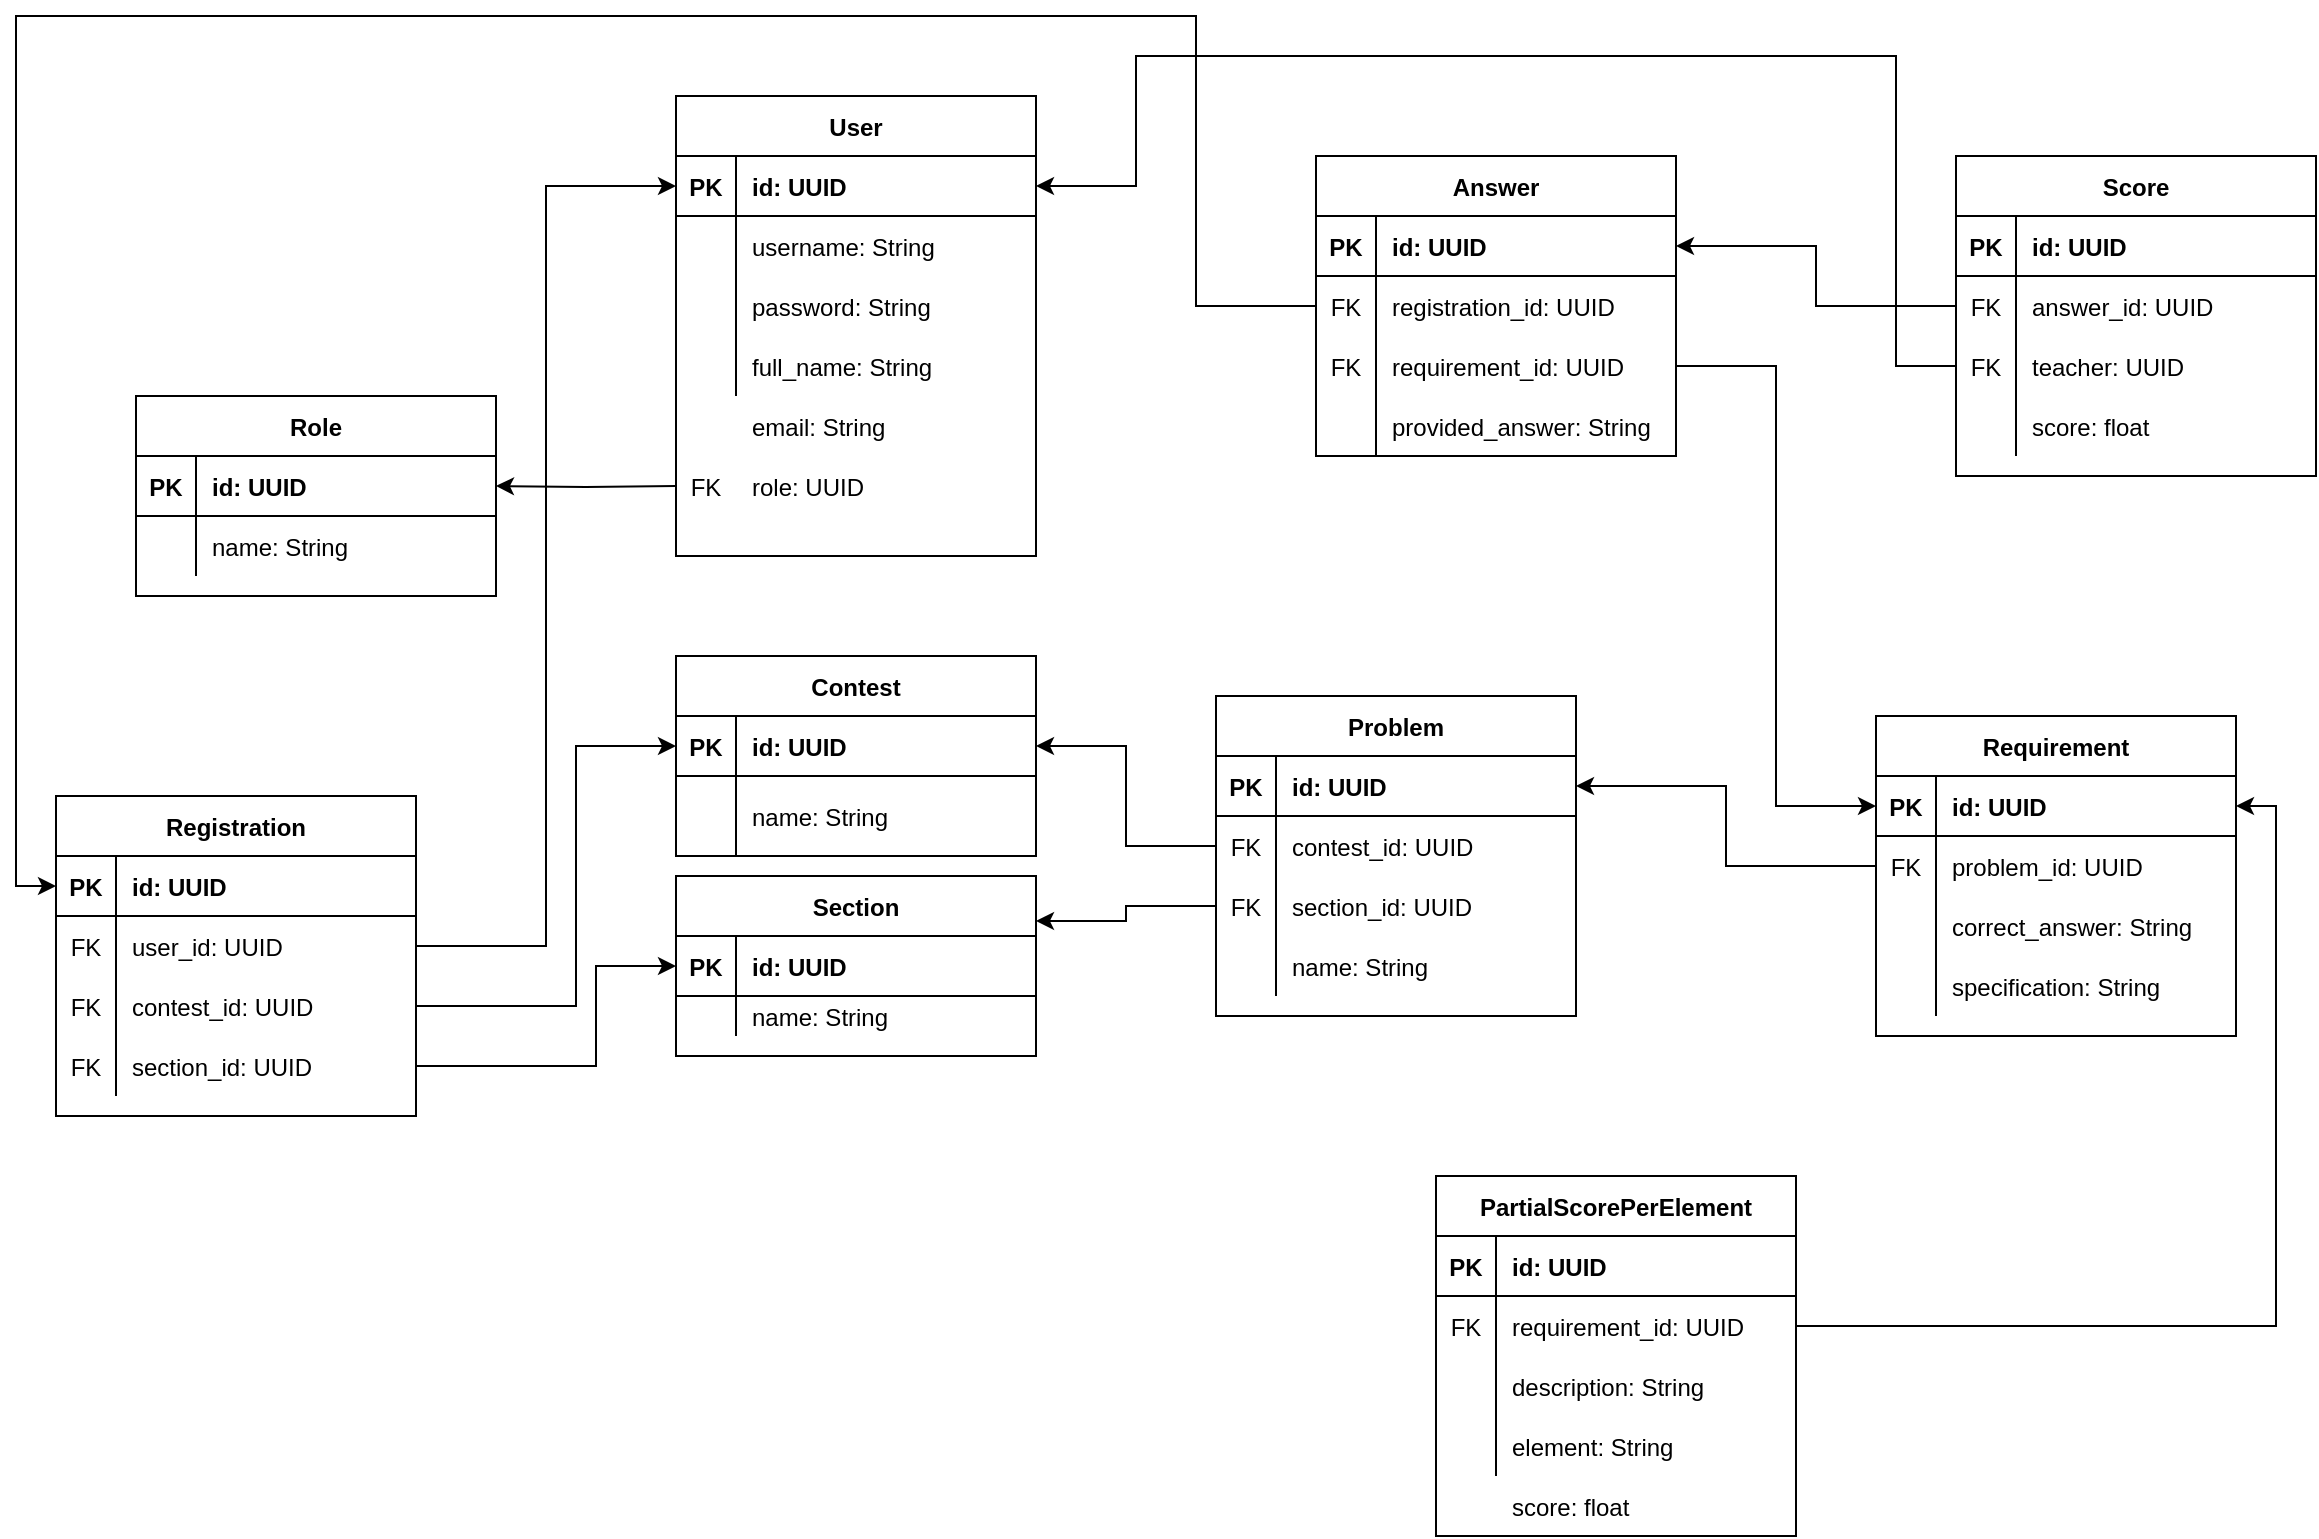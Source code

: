 <mxfile version="14.3.2" type="device"><diagram id="KXjuT2O6fh_beuJxS-KD" name="Page-1"><mxGraphModel dx="2272" dy="794" grid="1" gridSize="10" guides="1" tooltips="1" connect="1" arrows="1" fold="1" page="1" pageScale="1" pageWidth="850" pageHeight="1100" math="0" shadow="0"><root><mxCell id="0"/><mxCell id="1" parent="0"/><mxCell id="uau6uNhjq9NnbV6gWnyM-1" value="Contest" style="shape=table;startSize=30;container=1;collapsible=1;childLayout=tableLayout;fixedRows=1;rowLines=0;fontStyle=1;align=center;resizeLast=1;" vertex="1" parent="1"><mxGeometry x="-40" y="500" width="180" height="100" as="geometry"/></mxCell><mxCell id="uau6uNhjq9NnbV6gWnyM-2" value="" style="shape=partialRectangle;collapsible=0;dropTarget=0;pointerEvents=0;fillColor=none;top=0;left=0;bottom=1;right=0;points=[[0,0.5],[1,0.5]];portConstraint=eastwest;" vertex="1" parent="uau6uNhjq9NnbV6gWnyM-1"><mxGeometry y="30" width="180" height="30" as="geometry"/></mxCell><mxCell id="uau6uNhjq9NnbV6gWnyM-3" value="PK" style="shape=partialRectangle;connectable=0;fillColor=none;top=0;left=0;bottom=0;right=0;fontStyle=1;overflow=hidden;" vertex="1" parent="uau6uNhjq9NnbV6gWnyM-2"><mxGeometry width="30" height="30" as="geometry"/></mxCell><mxCell id="uau6uNhjq9NnbV6gWnyM-4" value="id: UUID" style="shape=partialRectangle;connectable=0;fillColor=none;top=0;left=0;bottom=0;right=0;align=left;spacingLeft=6;fontStyle=1;overflow=hidden;" vertex="1" parent="uau6uNhjq9NnbV6gWnyM-2"><mxGeometry x="30" width="150" height="30" as="geometry"/></mxCell><mxCell id="uau6uNhjq9NnbV6gWnyM-5" value="" style="shape=partialRectangle;collapsible=0;dropTarget=0;pointerEvents=0;fillColor=none;top=0;left=0;bottom=0;right=0;points=[[0,0.5],[1,0.5]];portConstraint=eastwest;" vertex="1" parent="uau6uNhjq9NnbV6gWnyM-1"><mxGeometry y="60" width="180" height="40" as="geometry"/></mxCell><mxCell id="uau6uNhjq9NnbV6gWnyM-6" value="" style="shape=partialRectangle;connectable=0;fillColor=none;top=0;left=0;bottom=0;right=0;editable=1;overflow=hidden;" vertex="1" parent="uau6uNhjq9NnbV6gWnyM-5"><mxGeometry width="30" height="40" as="geometry"/></mxCell><mxCell id="uau6uNhjq9NnbV6gWnyM-7" value="name: String" style="shape=partialRectangle;connectable=0;fillColor=none;top=0;left=0;bottom=0;right=0;align=left;spacingLeft=6;overflow=hidden;" vertex="1" parent="uau6uNhjq9NnbV6gWnyM-5"><mxGeometry x="30" width="150" height="40" as="geometry"/></mxCell><mxCell id="uau6uNhjq9NnbV6gWnyM-14" value="Section" style="shape=table;startSize=30;container=1;collapsible=1;childLayout=tableLayout;fixedRows=1;rowLines=0;fontStyle=1;align=center;resizeLast=1;" vertex="1" parent="1"><mxGeometry x="-40" y="610" width="180" height="90" as="geometry"/></mxCell><mxCell id="uau6uNhjq9NnbV6gWnyM-15" value="" style="shape=partialRectangle;collapsible=0;dropTarget=0;pointerEvents=0;fillColor=none;top=0;left=0;bottom=1;right=0;points=[[0,0.5],[1,0.5]];portConstraint=eastwest;" vertex="1" parent="uau6uNhjq9NnbV6gWnyM-14"><mxGeometry y="30" width="180" height="30" as="geometry"/></mxCell><mxCell id="uau6uNhjq9NnbV6gWnyM-16" value="PK" style="shape=partialRectangle;connectable=0;fillColor=none;top=0;left=0;bottom=0;right=0;fontStyle=1;overflow=hidden;" vertex="1" parent="uau6uNhjq9NnbV6gWnyM-15"><mxGeometry width="30" height="30" as="geometry"/></mxCell><mxCell id="uau6uNhjq9NnbV6gWnyM-17" value="id: UUID" style="shape=partialRectangle;connectable=0;fillColor=none;top=0;left=0;bottom=0;right=0;align=left;spacingLeft=6;fontStyle=1;overflow=hidden;" vertex="1" parent="uau6uNhjq9NnbV6gWnyM-15"><mxGeometry x="30" width="150" height="30" as="geometry"/></mxCell><mxCell id="uau6uNhjq9NnbV6gWnyM-18" value="" style="shape=partialRectangle;collapsible=0;dropTarget=0;pointerEvents=0;fillColor=none;top=0;left=0;bottom=0;right=0;points=[[0,0.5],[1,0.5]];portConstraint=eastwest;" vertex="1" parent="uau6uNhjq9NnbV6gWnyM-14"><mxGeometry y="60" width="180" height="20" as="geometry"/></mxCell><mxCell id="uau6uNhjq9NnbV6gWnyM-19" value="" style="shape=partialRectangle;connectable=0;fillColor=none;top=0;left=0;bottom=0;right=0;editable=1;overflow=hidden;" vertex="1" parent="uau6uNhjq9NnbV6gWnyM-18"><mxGeometry width="30" height="20" as="geometry"/></mxCell><mxCell id="uau6uNhjq9NnbV6gWnyM-20" value="name: String" style="shape=partialRectangle;connectable=0;fillColor=none;top=0;left=0;bottom=0;right=0;align=left;spacingLeft=6;overflow=hidden;" vertex="1" parent="uau6uNhjq9NnbV6gWnyM-18"><mxGeometry x="30" width="150" height="20" as="geometry"/></mxCell><mxCell id="uau6uNhjq9NnbV6gWnyM-27" value="Problem" style="shape=table;startSize=30;container=1;collapsible=1;childLayout=tableLayout;fixedRows=1;rowLines=0;fontStyle=1;align=center;resizeLast=1;" vertex="1" parent="1"><mxGeometry x="230" y="520" width="180" height="160" as="geometry"/></mxCell><mxCell id="uau6uNhjq9NnbV6gWnyM-28" value="" style="shape=partialRectangle;collapsible=0;dropTarget=0;pointerEvents=0;fillColor=none;top=0;left=0;bottom=1;right=0;points=[[0,0.5],[1,0.5]];portConstraint=eastwest;" vertex="1" parent="uau6uNhjq9NnbV6gWnyM-27"><mxGeometry y="30" width="180" height="30" as="geometry"/></mxCell><mxCell id="uau6uNhjq9NnbV6gWnyM-29" value="PK" style="shape=partialRectangle;connectable=0;fillColor=none;top=0;left=0;bottom=0;right=0;fontStyle=1;overflow=hidden;" vertex="1" parent="uau6uNhjq9NnbV6gWnyM-28"><mxGeometry width="30" height="30" as="geometry"/></mxCell><mxCell id="uau6uNhjq9NnbV6gWnyM-30" value="id: UUID" style="shape=partialRectangle;connectable=0;fillColor=none;top=0;left=0;bottom=0;right=0;align=left;spacingLeft=6;fontStyle=1;overflow=hidden;" vertex="1" parent="uau6uNhjq9NnbV6gWnyM-28"><mxGeometry x="30" width="150" height="30" as="geometry"/></mxCell><mxCell id="uau6uNhjq9NnbV6gWnyM-31" value="" style="shape=partialRectangle;collapsible=0;dropTarget=0;pointerEvents=0;fillColor=none;top=0;left=0;bottom=0;right=0;points=[[0,0.5],[1,0.5]];portConstraint=eastwest;" vertex="1" parent="uau6uNhjq9NnbV6gWnyM-27"><mxGeometry y="60" width="180" height="30" as="geometry"/></mxCell><mxCell id="uau6uNhjq9NnbV6gWnyM-32" value="FK" style="shape=partialRectangle;connectable=0;fillColor=none;top=0;left=0;bottom=0;right=0;editable=1;overflow=hidden;" vertex="1" parent="uau6uNhjq9NnbV6gWnyM-31"><mxGeometry width="30" height="30" as="geometry"/></mxCell><mxCell id="uau6uNhjq9NnbV6gWnyM-33" value="contest_id: UUID" style="shape=partialRectangle;connectable=0;fillColor=none;top=0;left=0;bottom=0;right=0;align=left;spacingLeft=6;overflow=hidden;" vertex="1" parent="uau6uNhjq9NnbV6gWnyM-31"><mxGeometry x="30" width="150" height="30" as="geometry"/></mxCell><mxCell id="uau6uNhjq9NnbV6gWnyM-34" value="" style="shape=partialRectangle;collapsible=0;dropTarget=0;pointerEvents=0;fillColor=none;top=0;left=0;bottom=0;right=0;points=[[0,0.5],[1,0.5]];portConstraint=eastwest;" vertex="1" parent="uau6uNhjq9NnbV6gWnyM-27"><mxGeometry y="90" width="180" height="30" as="geometry"/></mxCell><mxCell id="uau6uNhjq9NnbV6gWnyM-35" value="FK" style="shape=partialRectangle;connectable=0;fillColor=none;top=0;left=0;bottom=0;right=0;editable=1;overflow=hidden;" vertex="1" parent="uau6uNhjq9NnbV6gWnyM-34"><mxGeometry width="30" height="30" as="geometry"/></mxCell><mxCell id="uau6uNhjq9NnbV6gWnyM-36" value="section_id: UUID" style="shape=partialRectangle;connectable=0;fillColor=none;top=0;left=0;bottom=0;right=0;align=left;spacingLeft=6;overflow=hidden;" vertex="1" parent="uau6uNhjq9NnbV6gWnyM-34"><mxGeometry x="30" width="150" height="30" as="geometry"/></mxCell><mxCell id="uau6uNhjq9NnbV6gWnyM-37" value="" style="shape=partialRectangle;collapsible=0;dropTarget=0;pointerEvents=0;fillColor=none;top=0;left=0;bottom=0;right=0;points=[[0,0.5],[1,0.5]];portConstraint=eastwest;" vertex="1" parent="uau6uNhjq9NnbV6gWnyM-27"><mxGeometry y="120" width="180" height="30" as="geometry"/></mxCell><mxCell id="uau6uNhjq9NnbV6gWnyM-38" value="" style="shape=partialRectangle;connectable=0;fillColor=none;top=0;left=0;bottom=0;right=0;editable=1;overflow=hidden;" vertex="1" parent="uau6uNhjq9NnbV6gWnyM-37"><mxGeometry width="30" height="30" as="geometry"/></mxCell><mxCell id="uau6uNhjq9NnbV6gWnyM-39" value="name: String" style="shape=partialRectangle;connectable=0;fillColor=none;top=0;left=0;bottom=0;right=0;align=left;spacingLeft=6;overflow=hidden;" vertex="1" parent="uau6uNhjq9NnbV6gWnyM-37"><mxGeometry x="30" width="150" height="30" as="geometry"/></mxCell><mxCell id="uau6uNhjq9NnbV6gWnyM-40" style="edgeStyle=orthogonalEdgeStyle;rounded=0;orthogonalLoop=1;jettySize=auto;html=1;exitX=0;exitY=0.5;exitDx=0;exitDy=0;entryX=1;entryY=0.5;entryDx=0;entryDy=0;" edge="1" parent="1" source="uau6uNhjq9NnbV6gWnyM-31" target="uau6uNhjq9NnbV6gWnyM-2"><mxGeometry relative="1" as="geometry"/></mxCell><mxCell id="uau6uNhjq9NnbV6gWnyM-41" style="edgeStyle=orthogonalEdgeStyle;rounded=0;orthogonalLoop=1;jettySize=auto;html=1;exitX=0;exitY=0.5;exitDx=0;exitDy=0;entryX=1;entryY=0.25;entryDx=0;entryDy=0;" edge="1" parent="1" source="uau6uNhjq9NnbV6gWnyM-34" target="uau6uNhjq9NnbV6gWnyM-14"><mxGeometry relative="1" as="geometry"/></mxCell><mxCell id="uau6uNhjq9NnbV6gWnyM-42" value="Requirement" style="shape=table;startSize=30;container=1;collapsible=1;childLayout=tableLayout;fixedRows=1;rowLines=0;fontStyle=1;align=center;resizeLast=1;" vertex="1" parent="1"><mxGeometry x="560" y="530" width="180" height="160" as="geometry"/></mxCell><mxCell id="uau6uNhjq9NnbV6gWnyM-43" value="" style="shape=partialRectangle;collapsible=0;dropTarget=0;pointerEvents=0;fillColor=none;top=0;left=0;bottom=1;right=0;points=[[0,0.5],[1,0.5]];portConstraint=eastwest;" vertex="1" parent="uau6uNhjq9NnbV6gWnyM-42"><mxGeometry y="30" width="180" height="30" as="geometry"/></mxCell><mxCell id="uau6uNhjq9NnbV6gWnyM-44" value="PK" style="shape=partialRectangle;connectable=0;fillColor=none;top=0;left=0;bottom=0;right=0;fontStyle=1;overflow=hidden;" vertex="1" parent="uau6uNhjq9NnbV6gWnyM-43"><mxGeometry width="30" height="30" as="geometry"/></mxCell><mxCell id="uau6uNhjq9NnbV6gWnyM-45" value="id: UUID" style="shape=partialRectangle;connectable=0;fillColor=none;top=0;left=0;bottom=0;right=0;align=left;spacingLeft=6;fontStyle=1;overflow=hidden;" vertex="1" parent="uau6uNhjq9NnbV6gWnyM-43"><mxGeometry x="30" width="150" height="30" as="geometry"/></mxCell><mxCell id="uau6uNhjq9NnbV6gWnyM-46" value="" style="shape=partialRectangle;collapsible=0;dropTarget=0;pointerEvents=0;fillColor=none;top=0;left=0;bottom=0;right=0;points=[[0,0.5],[1,0.5]];portConstraint=eastwest;" vertex="1" parent="uau6uNhjq9NnbV6gWnyM-42"><mxGeometry y="60" width="180" height="30" as="geometry"/></mxCell><mxCell id="uau6uNhjq9NnbV6gWnyM-47" value="FK" style="shape=partialRectangle;connectable=0;fillColor=none;top=0;left=0;bottom=0;right=0;editable=1;overflow=hidden;" vertex="1" parent="uau6uNhjq9NnbV6gWnyM-46"><mxGeometry width="30" height="30" as="geometry"/></mxCell><mxCell id="uau6uNhjq9NnbV6gWnyM-48" value="problem_id: UUID" style="shape=partialRectangle;connectable=0;fillColor=none;top=0;left=0;bottom=0;right=0;align=left;spacingLeft=6;overflow=hidden;" vertex="1" parent="uau6uNhjq9NnbV6gWnyM-46"><mxGeometry x="30" width="150" height="30" as="geometry"/></mxCell><mxCell id="uau6uNhjq9NnbV6gWnyM-49" value="" style="shape=partialRectangle;collapsible=0;dropTarget=0;pointerEvents=0;fillColor=none;top=0;left=0;bottom=0;right=0;points=[[0,0.5],[1,0.5]];portConstraint=eastwest;" vertex="1" parent="uau6uNhjq9NnbV6gWnyM-42"><mxGeometry y="90" width="180" height="30" as="geometry"/></mxCell><mxCell id="uau6uNhjq9NnbV6gWnyM-50" value="" style="shape=partialRectangle;connectable=0;fillColor=none;top=0;left=0;bottom=0;right=0;editable=1;overflow=hidden;" vertex="1" parent="uau6uNhjq9NnbV6gWnyM-49"><mxGeometry width="30" height="30" as="geometry"/></mxCell><mxCell id="uau6uNhjq9NnbV6gWnyM-51" value="correct_answer: String" style="shape=partialRectangle;connectable=0;fillColor=none;top=0;left=0;bottom=0;right=0;align=left;spacingLeft=6;overflow=hidden;" vertex="1" parent="uau6uNhjq9NnbV6gWnyM-49"><mxGeometry x="30" width="150" height="30" as="geometry"/></mxCell><mxCell id="uau6uNhjq9NnbV6gWnyM-52" value="" style="shape=partialRectangle;collapsible=0;dropTarget=0;pointerEvents=0;fillColor=none;top=0;left=0;bottom=0;right=0;points=[[0,0.5],[1,0.5]];portConstraint=eastwest;" vertex="1" parent="uau6uNhjq9NnbV6gWnyM-42"><mxGeometry y="120" width="180" height="30" as="geometry"/></mxCell><mxCell id="uau6uNhjq9NnbV6gWnyM-53" value="" style="shape=partialRectangle;connectable=0;fillColor=none;top=0;left=0;bottom=0;right=0;editable=1;overflow=hidden;" vertex="1" parent="uau6uNhjq9NnbV6gWnyM-52"><mxGeometry width="30" height="30" as="geometry"/></mxCell><mxCell id="uau6uNhjq9NnbV6gWnyM-54" value="specification: String" style="shape=partialRectangle;connectable=0;fillColor=none;top=0;left=0;bottom=0;right=0;align=left;spacingLeft=6;overflow=hidden;" vertex="1" parent="uau6uNhjq9NnbV6gWnyM-52"><mxGeometry x="30" width="150" height="30" as="geometry"/></mxCell><mxCell id="uau6uNhjq9NnbV6gWnyM-55" style="edgeStyle=orthogonalEdgeStyle;rounded=0;orthogonalLoop=1;jettySize=auto;html=1;exitX=0;exitY=0.5;exitDx=0;exitDy=0;entryX=1;entryY=0.5;entryDx=0;entryDy=0;" edge="1" parent="1" source="uau6uNhjq9NnbV6gWnyM-46" target="uau6uNhjq9NnbV6gWnyM-28"><mxGeometry relative="1" as="geometry"/></mxCell><mxCell id="uau6uNhjq9NnbV6gWnyM-88" style="edgeStyle=orthogonalEdgeStyle;rounded=0;orthogonalLoop=1;jettySize=auto;html=1;exitX=0;exitY=0.5;exitDx=0;exitDy=0;entryX=1;entryY=0.5;entryDx=0;entryDy=0;" edge="1" parent="1" target="uau6uNhjq9NnbV6gWnyM-76"><mxGeometry relative="1" as="geometry"><mxPoint x="-40" y="415" as="sourcePoint"/></mxGeometry></mxCell><mxCell id="uau6uNhjq9NnbV6gWnyM-75" value="Role" style="shape=table;startSize=30;container=1;collapsible=1;childLayout=tableLayout;fixedRows=1;rowLines=0;fontStyle=1;align=center;resizeLast=1;" vertex="1" parent="1"><mxGeometry x="-310" y="370" width="180" height="100" as="geometry"/></mxCell><mxCell id="uau6uNhjq9NnbV6gWnyM-76" value="" style="shape=partialRectangle;collapsible=0;dropTarget=0;pointerEvents=0;fillColor=none;top=0;left=0;bottom=1;right=0;points=[[0,0.5],[1,0.5]];portConstraint=eastwest;" vertex="1" parent="uau6uNhjq9NnbV6gWnyM-75"><mxGeometry y="30" width="180" height="30" as="geometry"/></mxCell><mxCell id="uau6uNhjq9NnbV6gWnyM-77" value="PK" style="shape=partialRectangle;connectable=0;fillColor=none;top=0;left=0;bottom=0;right=0;fontStyle=1;overflow=hidden;" vertex="1" parent="uau6uNhjq9NnbV6gWnyM-76"><mxGeometry width="30" height="30" as="geometry"/></mxCell><mxCell id="uau6uNhjq9NnbV6gWnyM-78" value="id: UUID" style="shape=partialRectangle;connectable=0;fillColor=none;top=0;left=0;bottom=0;right=0;align=left;spacingLeft=6;fontStyle=1;overflow=hidden;" vertex="1" parent="uau6uNhjq9NnbV6gWnyM-76"><mxGeometry x="30" width="150" height="30" as="geometry"/></mxCell><mxCell id="uau6uNhjq9NnbV6gWnyM-79" value="" style="shape=partialRectangle;collapsible=0;dropTarget=0;pointerEvents=0;fillColor=none;top=0;left=0;bottom=0;right=0;points=[[0,0.5],[1,0.5]];portConstraint=eastwest;" vertex="1" parent="uau6uNhjq9NnbV6gWnyM-75"><mxGeometry y="60" width="180" height="30" as="geometry"/></mxCell><mxCell id="uau6uNhjq9NnbV6gWnyM-80" value="" style="shape=partialRectangle;connectable=0;fillColor=none;top=0;left=0;bottom=0;right=0;editable=1;overflow=hidden;" vertex="1" parent="uau6uNhjq9NnbV6gWnyM-79"><mxGeometry width="30" height="30" as="geometry"/></mxCell><mxCell id="uau6uNhjq9NnbV6gWnyM-81" value="name: String" style="shape=partialRectangle;connectable=0;fillColor=none;top=0;left=0;bottom=0;right=0;align=left;spacingLeft=6;overflow=hidden;" vertex="1" parent="uau6uNhjq9NnbV6gWnyM-79"><mxGeometry x="30" width="150" height="30" as="geometry"/></mxCell><mxCell id="uau6uNhjq9NnbV6gWnyM-89" value="Registration" style="shape=table;startSize=30;container=1;collapsible=1;childLayout=tableLayout;fixedRows=1;rowLines=0;fontStyle=1;align=center;resizeLast=1;" vertex="1" parent="1"><mxGeometry x="-350" y="570" width="180" height="160" as="geometry"/></mxCell><mxCell id="uau6uNhjq9NnbV6gWnyM-90" value="" style="shape=partialRectangle;collapsible=0;dropTarget=0;pointerEvents=0;fillColor=none;top=0;left=0;bottom=1;right=0;points=[[0,0.5],[1,0.5]];portConstraint=eastwest;" vertex="1" parent="uau6uNhjq9NnbV6gWnyM-89"><mxGeometry y="30" width="180" height="30" as="geometry"/></mxCell><mxCell id="uau6uNhjq9NnbV6gWnyM-91" value="PK" style="shape=partialRectangle;connectable=0;fillColor=none;top=0;left=0;bottom=0;right=0;fontStyle=1;overflow=hidden;" vertex="1" parent="uau6uNhjq9NnbV6gWnyM-90"><mxGeometry width="30" height="30" as="geometry"/></mxCell><mxCell id="uau6uNhjq9NnbV6gWnyM-92" value="id: UUID" style="shape=partialRectangle;connectable=0;fillColor=none;top=0;left=0;bottom=0;right=0;align=left;spacingLeft=6;fontStyle=1;overflow=hidden;" vertex="1" parent="uau6uNhjq9NnbV6gWnyM-90"><mxGeometry x="30" width="150" height="30" as="geometry"/></mxCell><mxCell id="uau6uNhjq9NnbV6gWnyM-93" value="" style="shape=partialRectangle;collapsible=0;dropTarget=0;pointerEvents=0;fillColor=none;top=0;left=0;bottom=0;right=0;points=[[0,0.5],[1,0.5]];portConstraint=eastwest;" vertex="1" parent="uau6uNhjq9NnbV6gWnyM-89"><mxGeometry y="60" width="180" height="30" as="geometry"/></mxCell><mxCell id="uau6uNhjq9NnbV6gWnyM-94" value="FK" style="shape=partialRectangle;connectable=0;fillColor=none;top=0;left=0;bottom=0;right=0;editable=1;overflow=hidden;" vertex="1" parent="uau6uNhjq9NnbV6gWnyM-93"><mxGeometry width="30" height="30" as="geometry"/></mxCell><mxCell id="uau6uNhjq9NnbV6gWnyM-95" value="user_id: UUID" style="shape=partialRectangle;connectable=0;fillColor=none;top=0;left=0;bottom=0;right=0;align=left;spacingLeft=6;overflow=hidden;" vertex="1" parent="uau6uNhjq9NnbV6gWnyM-93"><mxGeometry x="30" width="150" height="30" as="geometry"/></mxCell><mxCell id="uau6uNhjq9NnbV6gWnyM-96" value="" style="shape=partialRectangle;collapsible=0;dropTarget=0;pointerEvents=0;fillColor=none;top=0;left=0;bottom=0;right=0;points=[[0,0.5],[1,0.5]];portConstraint=eastwest;" vertex="1" parent="uau6uNhjq9NnbV6gWnyM-89"><mxGeometry y="90" width="180" height="30" as="geometry"/></mxCell><mxCell id="uau6uNhjq9NnbV6gWnyM-97" value="FK" style="shape=partialRectangle;connectable=0;fillColor=none;top=0;left=0;bottom=0;right=0;editable=1;overflow=hidden;" vertex="1" parent="uau6uNhjq9NnbV6gWnyM-96"><mxGeometry width="30" height="30" as="geometry"/></mxCell><mxCell id="uau6uNhjq9NnbV6gWnyM-98" value="contest_id: UUID" style="shape=partialRectangle;connectable=0;fillColor=none;top=0;left=0;bottom=0;right=0;align=left;spacingLeft=6;overflow=hidden;" vertex="1" parent="uau6uNhjq9NnbV6gWnyM-96"><mxGeometry x="30" width="150" height="30" as="geometry"/></mxCell><mxCell id="uau6uNhjq9NnbV6gWnyM-99" value="" style="shape=partialRectangle;collapsible=0;dropTarget=0;pointerEvents=0;fillColor=none;top=0;left=0;bottom=0;right=0;points=[[0,0.5],[1,0.5]];portConstraint=eastwest;" vertex="1" parent="uau6uNhjq9NnbV6gWnyM-89"><mxGeometry y="120" width="180" height="30" as="geometry"/></mxCell><mxCell id="uau6uNhjq9NnbV6gWnyM-100" value="FK" style="shape=partialRectangle;connectable=0;fillColor=none;top=0;left=0;bottom=0;right=0;editable=1;overflow=hidden;" vertex="1" parent="uau6uNhjq9NnbV6gWnyM-99"><mxGeometry width="30" height="30" as="geometry"/></mxCell><mxCell id="uau6uNhjq9NnbV6gWnyM-101" value="section_id: UUID" style="shape=partialRectangle;connectable=0;fillColor=none;top=0;left=0;bottom=0;right=0;align=left;spacingLeft=6;overflow=hidden;" vertex="1" parent="uau6uNhjq9NnbV6gWnyM-99"><mxGeometry x="30" width="150" height="30" as="geometry"/></mxCell><mxCell id="uau6uNhjq9NnbV6gWnyM-102" style="edgeStyle=orthogonalEdgeStyle;rounded=0;orthogonalLoop=1;jettySize=auto;html=1;exitX=1;exitY=0.5;exitDx=0;exitDy=0;entryX=0;entryY=0.5;entryDx=0;entryDy=0;" edge="1" parent="1" source="uau6uNhjq9NnbV6gWnyM-93" target="uau6uNhjq9NnbV6gWnyM-57"><mxGeometry relative="1" as="geometry"/></mxCell><mxCell id="uau6uNhjq9NnbV6gWnyM-103" style="edgeStyle=orthogonalEdgeStyle;rounded=0;orthogonalLoop=1;jettySize=auto;html=1;exitX=1;exitY=0.5;exitDx=0;exitDy=0;entryX=0;entryY=0.5;entryDx=0;entryDy=0;" edge="1" parent="1" source="uau6uNhjq9NnbV6gWnyM-96" target="uau6uNhjq9NnbV6gWnyM-2"><mxGeometry relative="1" as="geometry"><Array as="points"><mxPoint x="-90" y="675"/><mxPoint x="-90" y="545"/></Array></mxGeometry></mxCell><mxCell id="uau6uNhjq9NnbV6gWnyM-104" style="edgeStyle=orthogonalEdgeStyle;rounded=0;orthogonalLoop=1;jettySize=auto;html=1;exitX=1;exitY=0.5;exitDx=0;exitDy=0;entryX=0;entryY=0.5;entryDx=0;entryDy=0;" edge="1" parent="1" source="uau6uNhjq9NnbV6gWnyM-99" target="uau6uNhjq9NnbV6gWnyM-15"><mxGeometry relative="1" as="geometry"><Array as="points"><mxPoint x="-80" y="705"/><mxPoint x="-80" y="655"/></Array></mxGeometry></mxCell><mxCell id="uau6uNhjq9NnbV6gWnyM-105" value="" style="group" vertex="1" connectable="0" parent="1"><mxGeometry x="-40" y="220" width="180" height="230" as="geometry"/></mxCell><mxCell id="uau6uNhjq9NnbV6gWnyM-56" value="User" style="shape=table;startSize=30;container=1;collapsible=1;childLayout=tableLayout;fixedRows=1;rowLines=0;fontStyle=1;align=center;resizeLast=1;" vertex="1" parent="uau6uNhjq9NnbV6gWnyM-105"><mxGeometry width="180" height="230" as="geometry"/></mxCell><mxCell id="uau6uNhjq9NnbV6gWnyM-57" value="" style="shape=partialRectangle;collapsible=0;dropTarget=0;pointerEvents=0;fillColor=none;top=0;left=0;bottom=1;right=0;points=[[0,0.5],[1,0.5]];portConstraint=eastwest;" vertex="1" parent="uau6uNhjq9NnbV6gWnyM-56"><mxGeometry y="30" width="180" height="30" as="geometry"/></mxCell><mxCell id="uau6uNhjq9NnbV6gWnyM-58" value="PK" style="shape=partialRectangle;connectable=0;fillColor=none;top=0;left=0;bottom=0;right=0;fontStyle=1;overflow=hidden;" vertex="1" parent="uau6uNhjq9NnbV6gWnyM-57"><mxGeometry width="30" height="30" as="geometry"/></mxCell><mxCell id="uau6uNhjq9NnbV6gWnyM-59" value="id: UUID" style="shape=partialRectangle;connectable=0;fillColor=none;top=0;left=0;bottom=0;right=0;align=left;spacingLeft=6;fontStyle=1;overflow=hidden;" vertex="1" parent="uau6uNhjq9NnbV6gWnyM-57"><mxGeometry x="30" width="150" height="30" as="geometry"/></mxCell><mxCell id="uau6uNhjq9NnbV6gWnyM-60" value="" style="shape=partialRectangle;collapsible=0;dropTarget=0;pointerEvents=0;fillColor=none;top=0;left=0;bottom=0;right=0;points=[[0,0.5],[1,0.5]];portConstraint=eastwest;" vertex="1" parent="uau6uNhjq9NnbV6gWnyM-56"><mxGeometry y="60" width="180" height="30" as="geometry"/></mxCell><mxCell id="uau6uNhjq9NnbV6gWnyM-61" value="" style="shape=partialRectangle;connectable=0;fillColor=none;top=0;left=0;bottom=0;right=0;editable=1;overflow=hidden;" vertex="1" parent="uau6uNhjq9NnbV6gWnyM-60"><mxGeometry width="30" height="30" as="geometry"/></mxCell><mxCell id="uau6uNhjq9NnbV6gWnyM-62" value="username: String" style="shape=partialRectangle;connectable=0;fillColor=none;top=0;left=0;bottom=0;right=0;align=left;spacingLeft=6;overflow=hidden;" vertex="1" parent="uau6uNhjq9NnbV6gWnyM-60"><mxGeometry x="30" width="150" height="30" as="geometry"/></mxCell><mxCell id="uau6uNhjq9NnbV6gWnyM-63" value="" style="shape=partialRectangle;collapsible=0;dropTarget=0;pointerEvents=0;fillColor=none;top=0;left=0;bottom=0;right=0;points=[[0,0.5],[1,0.5]];portConstraint=eastwest;" vertex="1" parent="uau6uNhjq9NnbV6gWnyM-56"><mxGeometry y="90" width="180" height="30" as="geometry"/></mxCell><mxCell id="uau6uNhjq9NnbV6gWnyM-64" value="" style="shape=partialRectangle;connectable=0;fillColor=none;top=0;left=0;bottom=0;right=0;editable=1;overflow=hidden;" vertex="1" parent="uau6uNhjq9NnbV6gWnyM-63"><mxGeometry width="30" height="30" as="geometry"/></mxCell><mxCell id="uau6uNhjq9NnbV6gWnyM-65" value="password: String" style="shape=partialRectangle;connectable=0;fillColor=none;top=0;left=0;bottom=0;right=0;align=left;spacingLeft=6;overflow=hidden;" vertex="1" parent="uau6uNhjq9NnbV6gWnyM-63"><mxGeometry x="30" width="150" height="30" as="geometry"/></mxCell><mxCell id="uau6uNhjq9NnbV6gWnyM-66" value="" style="shape=partialRectangle;collapsible=0;dropTarget=0;pointerEvents=0;fillColor=none;top=0;left=0;bottom=0;right=0;points=[[0,0.5],[1,0.5]];portConstraint=eastwest;" vertex="1" parent="uau6uNhjq9NnbV6gWnyM-56"><mxGeometry y="120" width="180" height="30" as="geometry"/></mxCell><mxCell id="uau6uNhjq9NnbV6gWnyM-67" value="" style="shape=partialRectangle;connectable=0;fillColor=none;top=0;left=0;bottom=0;right=0;editable=1;overflow=hidden;" vertex="1" parent="uau6uNhjq9NnbV6gWnyM-66"><mxGeometry width="30" height="30" as="geometry"/></mxCell><mxCell id="uau6uNhjq9NnbV6gWnyM-68" value="full_name: String" style="shape=partialRectangle;connectable=0;fillColor=none;top=0;left=0;bottom=0;right=0;align=left;spacingLeft=6;overflow=hidden;" vertex="1" parent="uau6uNhjq9NnbV6gWnyM-66"><mxGeometry x="30" width="150" height="30" as="geometry"/></mxCell><mxCell id="uau6uNhjq9NnbV6gWnyM-69" value="" style="shape=partialRectangle;collapsible=0;dropTarget=0;pointerEvents=0;fillColor=none;top=0;left=0;bottom=0;right=0;points=[[0,0.5],[1,0.5]];portConstraint=eastwest;" vertex="1" parent="uau6uNhjq9NnbV6gWnyM-105"><mxGeometry y="150" width="180" height="30" as="geometry"/></mxCell><mxCell id="uau6uNhjq9NnbV6gWnyM-70" value="" style="shape=partialRectangle;connectable=0;fillColor=none;top=0;left=0;bottom=0;right=0;editable=1;overflow=hidden;" vertex="1" parent="uau6uNhjq9NnbV6gWnyM-69"><mxGeometry width="30" height="30" as="geometry"/></mxCell><mxCell id="uau6uNhjq9NnbV6gWnyM-71" value="email: String" style="shape=partialRectangle;connectable=0;fillColor=none;top=0;left=0;bottom=0;right=0;align=left;spacingLeft=6;overflow=hidden;" vertex="1" parent="uau6uNhjq9NnbV6gWnyM-69"><mxGeometry x="30" width="150" height="30" as="geometry"/></mxCell><mxCell id="uau6uNhjq9NnbV6gWnyM-72" value="" style="shape=partialRectangle;collapsible=0;dropTarget=0;pointerEvents=0;fillColor=none;top=0;left=0;bottom=0;right=0;points=[[0,0.5],[1,0.5]];portConstraint=eastwest;" vertex="1" parent="uau6uNhjq9NnbV6gWnyM-105"><mxGeometry y="180" width="180" height="30" as="geometry"/></mxCell><mxCell id="uau6uNhjq9NnbV6gWnyM-73" value="FK" style="shape=partialRectangle;connectable=0;fillColor=none;top=0;left=0;bottom=0;right=0;editable=1;overflow=hidden;" vertex="1" parent="uau6uNhjq9NnbV6gWnyM-72"><mxGeometry width="30" height="30" as="geometry"/></mxCell><mxCell id="uau6uNhjq9NnbV6gWnyM-74" value="role: UUID" style="shape=partialRectangle;connectable=0;fillColor=none;top=0;left=0;bottom=0;right=0;align=left;spacingLeft=6;overflow=hidden;" vertex="1" parent="uau6uNhjq9NnbV6gWnyM-72"><mxGeometry x="30" width="150" height="30" as="geometry"/></mxCell><mxCell id="uau6uNhjq9NnbV6gWnyM-119" style="edgeStyle=orthogonalEdgeStyle;rounded=0;orthogonalLoop=1;jettySize=auto;html=1;exitX=1;exitY=0.5;exitDx=0;exitDy=0;entryX=0;entryY=0.5;entryDx=0;entryDy=0;" edge="1" parent="1" source="uau6uNhjq9NnbV6gWnyM-113" target="uau6uNhjq9NnbV6gWnyM-43"><mxGeometry relative="1" as="geometry"/></mxCell><mxCell id="uau6uNhjq9NnbV6gWnyM-120" style="edgeStyle=orthogonalEdgeStyle;rounded=0;orthogonalLoop=1;jettySize=auto;html=1;exitX=0;exitY=0.5;exitDx=0;exitDy=0;entryX=0;entryY=0.5;entryDx=0;entryDy=0;" edge="1" parent="1" source="uau6uNhjq9NnbV6gWnyM-110" target="uau6uNhjq9NnbV6gWnyM-90"><mxGeometry relative="1" as="geometry"><Array as="points"><mxPoint x="220" y="325"/><mxPoint x="220" y="180"/><mxPoint x="-370" y="180"/><mxPoint x="-370" y="615"/></Array></mxGeometry></mxCell><mxCell id="uau6uNhjq9NnbV6gWnyM-124" value="" style="group" vertex="1" connectable="0" parent="1"><mxGeometry x="280" y="250" width="180" height="180" as="geometry"/></mxCell><mxCell id="uau6uNhjq9NnbV6gWnyM-106" value="Answer" style="shape=table;startSize=30;container=1;collapsible=1;childLayout=tableLayout;fixedRows=1;rowLines=0;fontStyle=1;align=center;resizeLast=1;" vertex="1" parent="uau6uNhjq9NnbV6gWnyM-124"><mxGeometry width="180" height="150" as="geometry"/></mxCell><mxCell id="uau6uNhjq9NnbV6gWnyM-107" value="" style="shape=partialRectangle;collapsible=0;dropTarget=0;pointerEvents=0;fillColor=none;top=0;left=0;bottom=1;right=0;points=[[0,0.5],[1,0.5]];portConstraint=eastwest;" vertex="1" parent="uau6uNhjq9NnbV6gWnyM-106"><mxGeometry y="30" width="180" height="30" as="geometry"/></mxCell><mxCell id="uau6uNhjq9NnbV6gWnyM-108" value="PK" style="shape=partialRectangle;connectable=0;fillColor=none;top=0;left=0;bottom=0;right=0;fontStyle=1;overflow=hidden;" vertex="1" parent="uau6uNhjq9NnbV6gWnyM-107"><mxGeometry width="30" height="30" as="geometry"/></mxCell><mxCell id="uau6uNhjq9NnbV6gWnyM-109" value="id: UUID" style="shape=partialRectangle;connectable=0;fillColor=none;top=0;left=0;bottom=0;right=0;align=left;spacingLeft=6;fontStyle=1;overflow=hidden;" vertex="1" parent="uau6uNhjq9NnbV6gWnyM-107"><mxGeometry x="30" width="150" height="30" as="geometry"/></mxCell><mxCell id="uau6uNhjq9NnbV6gWnyM-110" value="" style="shape=partialRectangle;collapsible=0;dropTarget=0;pointerEvents=0;fillColor=none;top=0;left=0;bottom=0;right=0;points=[[0,0.5],[1,0.5]];portConstraint=eastwest;" vertex="1" parent="uau6uNhjq9NnbV6gWnyM-106"><mxGeometry y="60" width="180" height="30" as="geometry"/></mxCell><mxCell id="uau6uNhjq9NnbV6gWnyM-111" value="FK" style="shape=partialRectangle;connectable=0;fillColor=none;top=0;left=0;bottom=0;right=0;editable=1;overflow=hidden;" vertex="1" parent="uau6uNhjq9NnbV6gWnyM-110"><mxGeometry width="30" height="30" as="geometry"/></mxCell><mxCell id="uau6uNhjq9NnbV6gWnyM-112" value="registration_id: UUID" style="shape=partialRectangle;connectable=0;fillColor=none;top=0;left=0;bottom=0;right=0;align=left;spacingLeft=6;overflow=hidden;" vertex="1" parent="uau6uNhjq9NnbV6gWnyM-110"><mxGeometry x="30" width="150" height="30" as="geometry"/></mxCell><mxCell id="uau6uNhjq9NnbV6gWnyM-113" value="" style="shape=partialRectangle;collapsible=0;dropTarget=0;pointerEvents=0;fillColor=none;top=0;left=0;bottom=0;right=0;points=[[0,0.5],[1,0.5]];portConstraint=eastwest;" vertex="1" parent="uau6uNhjq9NnbV6gWnyM-106"><mxGeometry y="90" width="180" height="30" as="geometry"/></mxCell><mxCell id="uau6uNhjq9NnbV6gWnyM-114" value="FK" style="shape=partialRectangle;connectable=0;fillColor=none;top=0;left=0;bottom=0;right=0;editable=1;overflow=hidden;" vertex="1" parent="uau6uNhjq9NnbV6gWnyM-113"><mxGeometry width="30" height="30" as="geometry"/></mxCell><mxCell id="uau6uNhjq9NnbV6gWnyM-115" value="requirement_id: UUID" style="shape=partialRectangle;connectable=0;fillColor=none;top=0;left=0;bottom=0;right=0;align=left;spacingLeft=6;overflow=hidden;" vertex="1" parent="uau6uNhjq9NnbV6gWnyM-113"><mxGeometry x="30" width="150" height="30" as="geometry"/></mxCell><mxCell id="uau6uNhjq9NnbV6gWnyM-116" value="" style="shape=partialRectangle;collapsible=0;dropTarget=0;pointerEvents=0;fillColor=none;top=0;left=0;bottom=0;right=0;points=[[0,0.5],[1,0.5]];portConstraint=eastwest;" vertex="1" parent="uau6uNhjq9NnbV6gWnyM-106"><mxGeometry y="120" width="180" height="30" as="geometry"/></mxCell><mxCell id="uau6uNhjq9NnbV6gWnyM-117" value="" style="shape=partialRectangle;connectable=0;fillColor=none;top=0;left=0;bottom=0;right=0;editable=1;overflow=hidden;" vertex="1" parent="uau6uNhjq9NnbV6gWnyM-116"><mxGeometry width="30" height="30" as="geometry"/></mxCell><mxCell id="uau6uNhjq9NnbV6gWnyM-118" value="provided_answer: String" style="shape=partialRectangle;connectable=0;fillColor=none;top=0;left=0;bottom=0;right=0;align=left;spacingLeft=6;overflow=hidden;" vertex="1" parent="uau6uNhjq9NnbV6gWnyM-116"><mxGeometry x="30" width="150" height="30" as="geometry"/></mxCell><mxCell id="uau6uNhjq9NnbV6gWnyM-125" value="Score" style="shape=table;startSize=30;container=1;collapsible=1;childLayout=tableLayout;fixedRows=1;rowLines=0;fontStyle=1;align=center;resizeLast=1;" vertex="1" parent="1"><mxGeometry x="600" y="250" width="180" height="160" as="geometry"/></mxCell><mxCell id="uau6uNhjq9NnbV6gWnyM-126" value="" style="shape=partialRectangle;collapsible=0;dropTarget=0;pointerEvents=0;fillColor=none;top=0;left=0;bottom=1;right=0;points=[[0,0.5],[1,0.5]];portConstraint=eastwest;" vertex="1" parent="uau6uNhjq9NnbV6gWnyM-125"><mxGeometry y="30" width="180" height="30" as="geometry"/></mxCell><mxCell id="uau6uNhjq9NnbV6gWnyM-127" value="PK" style="shape=partialRectangle;connectable=0;fillColor=none;top=0;left=0;bottom=0;right=0;fontStyle=1;overflow=hidden;" vertex="1" parent="uau6uNhjq9NnbV6gWnyM-126"><mxGeometry width="30" height="30" as="geometry"/></mxCell><mxCell id="uau6uNhjq9NnbV6gWnyM-128" value="id: UUID" style="shape=partialRectangle;connectable=0;fillColor=none;top=0;left=0;bottom=0;right=0;align=left;spacingLeft=6;fontStyle=1;overflow=hidden;" vertex="1" parent="uau6uNhjq9NnbV6gWnyM-126"><mxGeometry x="30" width="150" height="30" as="geometry"/></mxCell><mxCell id="uau6uNhjq9NnbV6gWnyM-129" value="" style="shape=partialRectangle;collapsible=0;dropTarget=0;pointerEvents=0;fillColor=none;top=0;left=0;bottom=0;right=0;points=[[0,0.5],[1,0.5]];portConstraint=eastwest;" vertex="1" parent="uau6uNhjq9NnbV6gWnyM-125"><mxGeometry y="60" width="180" height="30" as="geometry"/></mxCell><mxCell id="uau6uNhjq9NnbV6gWnyM-130" value="FK" style="shape=partialRectangle;connectable=0;fillColor=none;top=0;left=0;bottom=0;right=0;editable=1;overflow=hidden;" vertex="1" parent="uau6uNhjq9NnbV6gWnyM-129"><mxGeometry width="30" height="30" as="geometry"/></mxCell><mxCell id="uau6uNhjq9NnbV6gWnyM-131" value="answer_id: UUID" style="shape=partialRectangle;connectable=0;fillColor=none;top=0;left=0;bottom=0;right=0;align=left;spacingLeft=6;overflow=hidden;" vertex="1" parent="uau6uNhjq9NnbV6gWnyM-129"><mxGeometry x="30" width="150" height="30" as="geometry"/></mxCell><mxCell id="uau6uNhjq9NnbV6gWnyM-132" value="" style="shape=partialRectangle;collapsible=0;dropTarget=0;pointerEvents=0;fillColor=none;top=0;left=0;bottom=0;right=0;points=[[0,0.5],[1,0.5]];portConstraint=eastwest;" vertex="1" parent="uau6uNhjq9NnbV6gWnyM-125"><mxGeometry y="90" width="180" height="30" as="geometry"/></mxCell><mxCell id="uau6uNhjq9NnbV6gWnyM-133" value="FK" style="shape=partialRectangle;connectable=0;fillColor=none;top=0;left=0;bottom=0;right=0;editable=1;overflow=hidden;" vertex="1" parent="uau6uNhjq9NnbV6gWnyM-132"><mxGeometry width="30" height="30" as="geometry"/></mxCell><mxCell id="uau6uNhjq9NnbV6gWnyM-134" value="teacher: UUID" style="shape=partialRectangle;connectable=0;fillColor=none;top=0;left=0;bottom=0;right=0;align=left;spacingLeft=6;overflow=hidden;" vertex="1" parent="uau6uNhjq9NnbV6gWnyM-132"><mxGeometry x="30" width="150" height="30" as="geometry"/></mxCell><mxCell id="uau6uNhjq9NnbV6gWnyM-135" value="" style="shape=partialRectangle;collapsible=0;dropTarget=0;pointerEvents=0;fillColor=none;top=0;left=0;bottom=0;right=0;points=[[0,0.5],[1,0.5]];portConstraint=eastwest;" vertex="1" parent="uau6uNhjq9NnbV6gWnyM-125"><mxGeometry y="120" width="180" height="30" as="geometry"/></mxCell><mxCell id="uau6uNhjq9NnbV6gWnyM-136" value="" style="shape=partialRectangle;connectable=0;fillColor=none;top=0;left=0;bottom=0;right=0;editable=1;overflow=hidden;" vertex="1" parent="uau6uNhjq9NnbV6gWnyM-135"><mxGeometry width="30" height="30" as="geometry"/></mxCell><mxCell id="uau6uNhjq9NnbV6gWnyM-137" value="score: float" style="shape=partialRectangle;connectable=0;fillColor=none;top=0;left=0;bottom=0;right=0;align=left;spacingLeft=6;overflow=hidden;" vertex="1" parent="uau6uNhjq9NnbV6gWnyM-135"><mxGeometry x="30" width="150" height="30" as="geometry"/></mxCell><mxCell id="uau6uNhjq9NnbV6gWnyM-138" style="edgeStyle=orthogonalEdgeStyle;rounded=0;orthogonalLoop=1;jettySize=auto;html=1;exitX=0;exitY=0.5;exitDx=0;exitDy=0;entryX=1;entryY=0.5;entryDx=0;entryDy=0;" edge="1" parent="1" source="uau6uNhjq9NnbV6gWnyM-129" target="uau6uNhjq9NnbV6gWnyM-107"><mxGeometry relative="1" as="geometry"><mxPoint x="490" y="290" as="targetPoint"/></mxGeometry></mxCell><mxCell id="uau6uNhjq9NnbV6gWnyM-139" style="edgeStyle=orthogonalEdgeStyle;rounded=0;orthogonalLoop=1;jettySize=auto;html=1;exitX=0;exitY=0.5;exitDx=0;exitDy=0;entryX=1;entryY=0.5;entryDx=0;entryDy=0;" edge="1" parent="1" source="uau6uNhjq9NnbV6gWnyM-132" target="uau6uNhjq9NnbV6gWnyM-57"><mxGeometry relative="1" as="geometry"><Array as="points"><mxPoint x="570" y="355"/><mxPoint x="570" y="200"/><mxPoint x="190" y="200"/><mxPoint x="190" y="265"/></Array></mxGeometry></mxCell><mxCell id="uau6uNhjq9NnbV6gWnyM-140" value="PartialScorePerElement" style="shape=table;startSize=30;container=1;collapsible=1;childLayout=tableLayout;fixedRows=1;rowLines=0;fontStyle=1;align=center;resizeLast=1;" vertex="1" parent="1"><mxGeometry x="340" y="760" width="180" height="180" as="geometry"/></mxCell><mxCell id="uau6uNhjq9NnbV6gWnyM-141" value="" style="shape=partialRectangle;collapsible=0;dropTarget=0;pointerEvents=0;fillColor=none;top=0;left=0;bottom=1;right=0;points=[[0,0.5],[1,0.5]];portConstraint=eastwest;" vertex="1" parent="uau6uNhjq9NnbV6gWnyM-140"><mxGeometry y="30" width="180" height="30" as="geometry"/></mxCell><mxCell id="uau6uNhjq9NnbV6gWnyM-142" value="PK" style="shape=partialRectangle;connectable=0;fillColor=none;top=0;left=0;bottom=0;right=0;fontStyle=1;overflow=hidden;" vertex="1" parent="uau6uNhjq9NnbV6gWnyM-141"><mxGeometry width="30" height="30" as="geometry"/></mxCell><mxCell id="uau6uNhjq9NnbV6gWnyM-143" value="id: UUID" style="shape=partialRectangle;connectable=0;fillColor=none;top=0;left=0;bottom=0;right=0;align=left;spacingLeft=6;fontStyle=1;overflow=hidden;" vertex="1" parent="uau6uNhjq9NnbV6gWnyM-141"><mxGeometry x="30" width="150" height="30" as="geometry"/></mxCell><mxCell id="uau6uNhjq9NnbV6gWnyM-144" value="" style="shape=partialRectangle;collapsible=0;dropTarget=0;pointerEvents=0;fillColor=none;top=0;left=0;bottom=0;right=0;points=[[0,0.5],[1,0.5]];portConstraint=eastwest;" vertex="1" parent="uau6uNhjq9NnbV6gWnyM-140"><mxGeometry y="60" width="180" height="30" as="geometry"/></mxCell><mxCell id="uau6uNhjq9NnbV6gWnyM-145" value="FK" style="shape=partialRectangle;connectable=0;fillColor=none;top=0;left=0;bottom=0;right=0;editable=1;overflow=hidden;" vertex="1" parent="uau6uNhjq9NnbV6gWnyM-144"><mxGeometry width="30" height="30" as="geometry"/></mxCell><mxCell id="uau6uNhjq9NnbV6gWnyM-146" value="requirement_id: UUID" style="shape=partialRectangle;connectable=0;fillColor=none;top=0;left=0;bottom=0;right=0;align=left;spacingLeft=6;overflow=hidden;" vertex="1" parent="uau6uNhjq9NnbV6gWnyM-144"><mxGeometry x="30" width="150" height="30" as="geometry"/></mxCell><mxCell id="uau6uNhjq9NnbV6gWnyM-147" value="" style="shape=partialRectangle;collapsible=0;dropTarget=0;pointerEvents=0;fillColor=none;top=0;left=0;bottom=0;right=0;points=[[0,0.5],[1,0.5]];portConstraint=eastwest;" vertex="1" parent="uau6uNhjq9NnbV6gWnyM-140"><mxGeometry y="90" width="180" height="30" as="geometry"/></mxCell><mxCell id="uau6uNhjq9NnbV6gWnyM-148" value="" style="shape=partialRectangle;connectable=0;fillColor=none;top=0;left=0;bottom=0;right=0;editable=1;overflow=hidden;" vertex="1" parent="uau6uNhjq9NnbV6gWnyM-147"><mxGeometry width="30" height="30" as="geometry"/></mxCell><mxCell id="uau6uNhjq9NnbV6gWnyM-149" value="description: String" style="shape=partialRectangle;connectable=0;fillColor=none;top=0;left=0;bottom=0;right=0;align=left;spacingLeft=6;overflow=hidden;" vertex="1" parent="uau6uNhjq9NnbV6gWnyM-147"><mxGeometry x="30" width="150" height="30" as="geometry"/></mxCell><mxCell id="uau6uNhjq9NnbV6gWnyM-150" value="" style="shape=partialRectangle;collapsible=0;dropTarget=0;pointerEvents=0;fillColor=none;top=0;left=0;bottom=0;right=0;points=[[0,0.5],[1,0.5]];portConstraint=eastwest;" vertex="1" parent="uau6uNhjq9NnbV6gWnyM-140"><mxGeometry y="120" width="180" height="30" as="geometry"/></mxCell><mxCell id="uau6uNhjq9NnbV6gWnyM-151" value="" style="shape=partialRectangle;connectable=0;fillColor=none;top=0;left=0;bottom=0;right=0;editable=1;overflow=hidden;" vertex="1" parent="uau6uNhjq9NnbV6gWnyM-150"><mxGeometry width="30" height="30" as="geometry"/></mxCell><mxCell id="uau6uNhjq9NnbV6gWnyM-152" value="element: String" style="shape=partialRectangle;connectable=0;fillColor=none;top=0;left=0;bottom=0;right=0;align=left;spacingLeft=6;overflow=hidden;" vertex="1" parent="uau6uNhjq9NnbV6gWnyM-150"><mxGeometry x="30" width="150" height="30" as="geometry"/></mxCell><mxCell id="uau6uNhjq9NnbV6gWnyM-153" value="" style="shape=partialRectangle;collapsible=0;dropTarget=0;pointerEvents=0;fillColor=none;top=0;left=0;bottom=0;right=0;points=[[0,0.5],[1,0.5]];portConstraint=eastwest;" vertex="1" parent="1"><mxGeometry x="340" y="910" width="180" height="30" as="geometry"/></mxCell><mxCell id="uau6uNhjq9NnbV6gWnyM-154" value="" style="shape=partialRectangle;connectable=0;fillColor=none;top=0;left=0;bottom=0;right=0;editable=1;overflow=hidden;" vertex="1" parent="uau6uNhjq9NnbV6gWnyM-153"><mxGeometry width="30" height="30" as="geometry"/></mxCell><mxCell id="uau6uNhjq9NnbV6gWnyM-155" value="score: float" style="shape=partialRectangle;connectable=0;fillColor=none;top=0;left=0;bottom=0;right=0;align=left;spacingLeft=6;overflow=hidden;" vertex="1" parent="uau6uNhjq9NnbV6gWnyM-153"><mxGeometry x="30" width="150" height="30" as="geometry"/></mxCell><mxCell id="uau6uNhjq9NnbV6gWnyM-156" style="edgeStyle=orthogonalEdgeStyle;rounded=0;orthogonalLoop=1;jettySize=auto;html=1;exitX=1;exitY=0.5;exitDx=0;exitDy=0;entryX=1;entryY=0.5;entryDx=0;entryDy=0;" edge="1" parent="1" source="uau6uNhjq9NnbV6gWnyM-144" target="uau6uNhjq9NnbV6gWnyM-43"><mxGeometry relative="1" as="geometry"/></mxCell></root></mxGraphModel></diagram></mxfile>